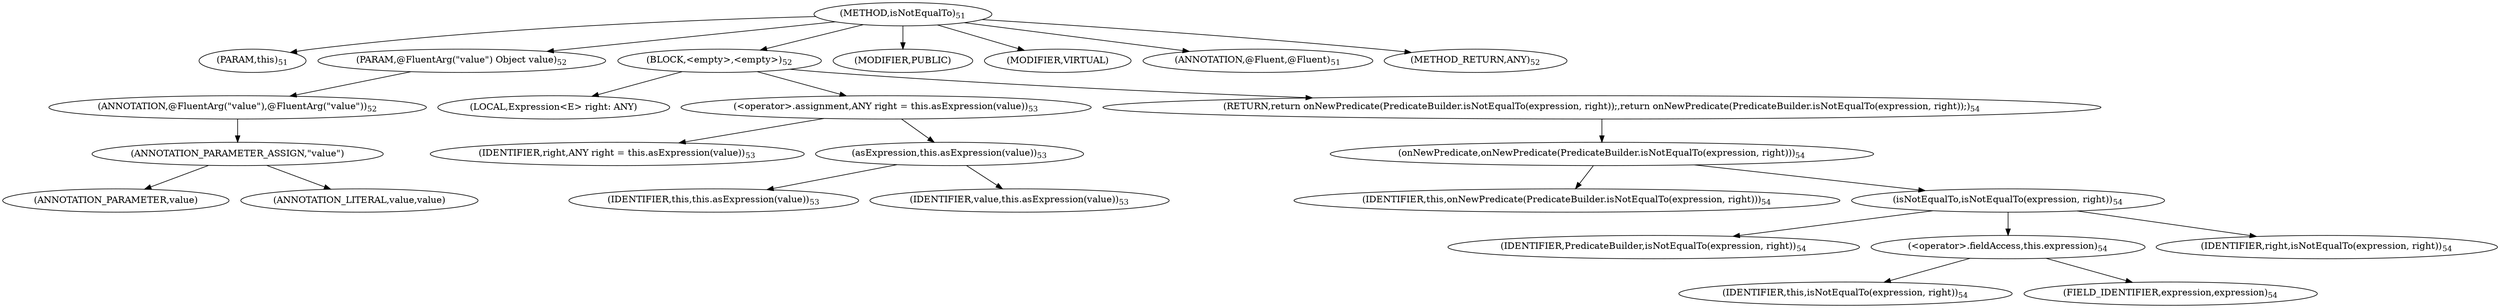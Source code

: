 digraph "isNotEqualTo" {  
"127" [label = <(METHOD,isNotEqualTo)<SUB>51</SUB>> ]
"6" [label = <(PARAM,this)<SUB>51</SUB>> ]
"128" [label = <(PARAM,@FluentArg(&quot;value&quot;) Object value)<SUB>52</SUB>> ]
"129" [label = <(ANNOTATION,@FluentArg(&quot;value&quot;),@FluentArg(&quot;value&quot;))<SUB>52</SUB>> ]
"130" [label = <(ANNOTATION_PARAMETER_ASSIGN,&quot;value&quot;)> ]
"131" [label = <(ANNOTATION_PARAMETER,value)> ]
"132" [label = <(ANNOTATION_LITERAL,value,value)> ]
"133" [label = <(BLOCK,&lt;empty&gt;,&lt;empty&gt;)<SUB>52</SUB>> ]
"134" [label = <(LOCAL,Expression&lt;E&gt; right: ANY)> ]
"135" [label = <(&lt;operator&gt;.assignment,ANY right = this.asExpression(value))<SUB>53</SUB>> ]
"136" [label = <(IDENTIFIER,right,ANY right = this.asExpression(value))<SUB>53</SUB>> ]
"137" [label = <(asExpression,this.asExpression(value))<SUB>53</SUB>> ]
"5" [label = <(IDENTIFIER,this,this.asExpression(value))<SUB>53</SUB>> ]
"138" [label = <(IDENTIFIER,value,this.asExpression(value))<SUB>53</SUB>> ]
"139" [label = <(RETURN,return onNewPredicate(PredicateBuilder.isNotEqualTo(expression, right));,return onNewPredicate(PredicateBuilder.isNotEqualTo(expression, right));)<SUB>54</SUB>> ]
"140" [label = <(onNewPredicate,onNewPredicate(PredicateBuilder.isNotEqualTo(expression, right)))<SUB>54</SUB>> ]
"7" [label = <(IDENTIFIER,this,onNewPredicate(PredicateBuilder.isNotEqualTo(expression, right)))<SUB>54</SUB>> ]
"141" [label = <(isNotEqualTo,isNotEqualTo(expression, right))<SUB>54</SUB>> ]
"142" [label = <(IDENTIFIER,PredicateBuilder,isNotEqualTo(expression, right))<SUB>54</SUB>> ]
"143" [label = <(&lt;operator&gt;.fieldAccess,this.expression)<SUB>54</SUB>> ]
"144" [label = <(IDENTIFIER,this,isNotEqualTo(expression, right))<SUB>54</SUB>> ]
"145" [label = <(FIELD_IDENTIFIER,expression,expression)<SUB>54</SUB>> ]
"146" [label = <(IDENTIFIER,right,isNotEqualTo(expression, right))<SUB>54</SUB>> ]
"147" [label = <(MODIFIER,PUBLIC)> ]
"148" [label = <(MODIFIER,VIRTUAL)> ]
"149" [label = <(ANNOTATION,@Fluent,@Fluent)<SUB>51</SUB>> ]
"150" [label = <(METHOD_RETURN,ANY)<SUB>52</SUB>> ]
  "127" -> "6" 
  "127" -> "128" 
  "127" -> "133" 
  "127" -> "147" 
  "127" -> "148" 
  "127" -> "149" 
  "127" -> "150" 
  "128" -> "129" 
  "129" -> "130" 
  "130" -> "131" 
  "130" -> "132" 
  "133" -> "134" 
  "133" -> "135" 
  "133" -> "139" 
  "135" -> "136" 
  "135" -> "137" 
  "137" -> "5" 
  "137" -> "138" 
  "139" -> "140" 
  "140" -> "7" 
  "140" -> "141" 
  "141" -> "142" 
  "141" -> "143" 
  "141" -> "146" 
  "143" -> "144" 
  "143" -> "145" 
}
